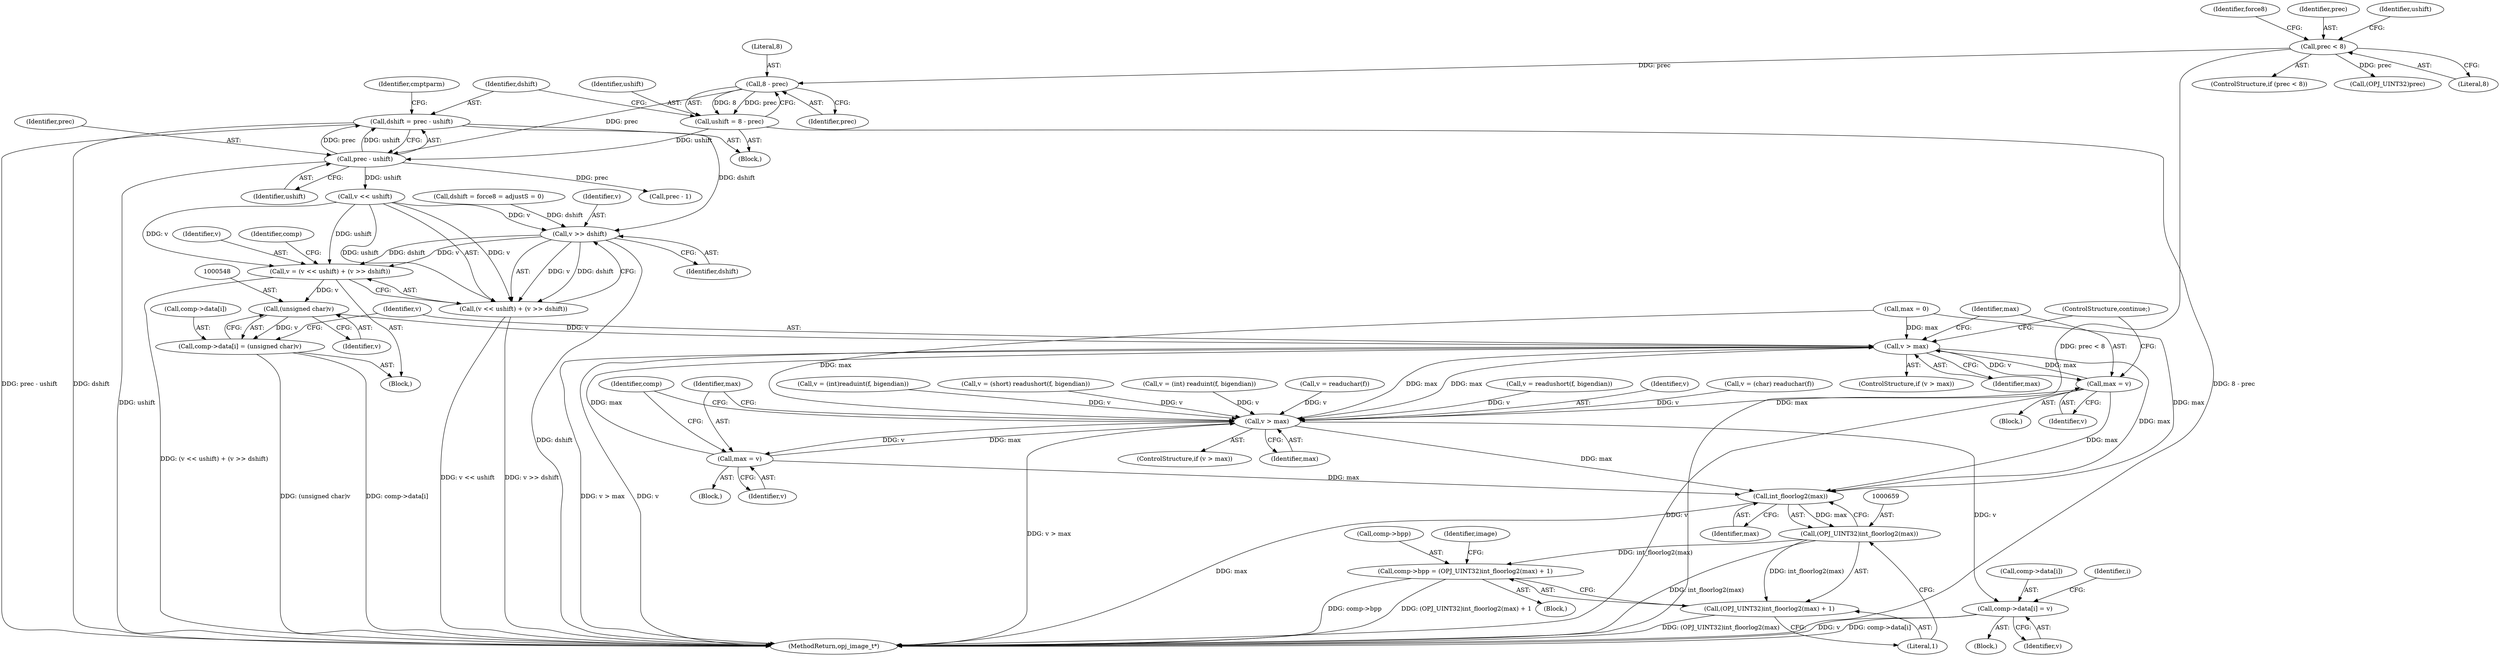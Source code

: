 digraph "0_openjpeg_e5285319229a5d77bf316bb0d3a6cbd3cb8666d9@integer" {
"1000384" [label="(Call,dshift = prec - ushift)"];
"1000386" [label="(Call,prec - ushift)"];
"1000381" [label="(Call,8 - prec)"];
"1000372" [label="(Call,prec < 8)"];
"1000379" [label="(Call,ushift = 8 - prec)"];
"1000538" [label="(Call,v >> dshift)"];
"1000532" [label="(Call,v = (v << ushift) + (v >> dshift))"];
"1000547" [label="(Call,(unsigned char)v)"];
"1000541" [label="(Call,comp->data[i] = (unsigned char)v)"];
"1000551" [label="(Call,v > max)"];
"1000555" [label="(Call,max = v)"];
"1000637" [label="(Call,v > max)"];
"1000641" [label="(Call,max = v)"];
"1000660" [label="(Call,int_floorlog2(max))"];
"1000658" [label="(Call,(OPJ_UINT32)int_floorlog2(max))"];
"1000653" [label="(Call,comp->bpp = (OPJ_UINT32)int_floorlog2(max) + 1)"];
"1000657" [label="(Call,(OPJ_UINT32)int_floorlog2(max) + 1)"];
"1000644" [label="(Call,comp->data[i] = v)"];
"1000534" [label="(Call,(v << ushift) + (v >> dshift))"];
"1000665" [label="(MethodReturn,opj_image_t*)"];
"1000556" [label="(Identifier,max)"];
"1000379" [label="(Call,ushift = 8 - prec)"];
"1000547" [label="(Call,(unsigned char)v)"];
"1000542" [label="(Call,comp->data[i])"];
"1000549" [label="(Identifier,v)"];
"1000371" [label="(ControlStructure,if (prec < 8))"];
"1000386" [label="(Call,prec - ushift)"];
"1000660" [label="(Call,int_floorlog2(max))"];
"1000541" [label="(Call,comp->data[i] = (unsigned char)v)"];
"1000639" [label="(Identifier,max)"];
"1000555" [label="(Call,max = v)"];
"1000429" [label="(Call,(OPJ_UINT32)prec)"];
"1000521" [label="(Block,)"];
"1000384" [label="(Call,dshift = prec - ushift)"];
"1000377" [label="(Identifier,force8)"];
"1000558" [label="(ControlStructure,continue;)"];
"1000533" [label="(Identifier,v)"];
"1000554" [label="(Block,)"];
"1000374" [label="(Literal,8)"];
"1000557" [label="(Identifier,v)"];
"1000629" [label="(Call,v = (int) readuint(f, bigendian))"];
"1000535" [label="(Call,v << ushift)"];
"1000398" [label="(Call,prec - 1)"];
"1000532" [label="(Call,v = (v << ushift) + (v >> dshift))"];
"1000373" [label="(Identifier,prec)"];
"1000372" [label="(Call,prec < 8)"];
"1000572" [label="(Call,v = readuchar(f))"];
"1000385" [label="(Identifier,dshift)"];
"1000391" [label="(Identifier,cmptparm)"];
"1000538" [label="(Call,v >> dshift)"];
"1000661" [label="(Identifier,max)"];
"1000151" [label="(Call,max = 0)"];
"1000647" [label="(Identifier,comp)"];
"1000642" [label="(Identifier,max)"];
"1000645" [label="(Call,comp->data[i])"];
"1000520" [label="(Identifier,i)"];
"1000637" [label="(Call,v > max)"];
"1000662" [label="(Literal,1)"];
"1000641" [label="(Call,max = v)"];
"1000544" [label="(Identifier,comp)"];
"1000550" [label="(ControlStructure,if (v > max))"];
"1000658" [label="(Call,(OPJ_UINT32)int_floorlog2(max))"];
"1000650" [label="(Identifier,v)"];
"1000534" [label="(Call,(v << ushift) + (v >> dshift))"];
"1000598" [label="(Call,v = readushort(f, bigendian))"];
"1000540" [label="(Identifier,dshift)"];
"1000638" [label="(Identifier,v)"];
"1000388" [label="(Identifier,ushift)"];
"1000387" [label="(Identifier,prec)"];
"1000375" [label="(Block,)"];
"1000636" [label="(ControlStructure,if (v > max))"];
"1000640" [label="(Block,)"];
"1000654" [label="(Call,comp->bpp)"];
"1000417" [label="(Identifier,ushift)"];
"1000382" [label="(Literal,8)"];
"1000418" [label="(Call,dshift = force8 = adjustS = 0)"];
"1000578" [label="(Call,v = (char) readuchar(f))"];
"1000383" [label="(Identifier,prec)"];
"1000552" [label="(Identifier,v)"];
"1000620" [label="(Call,v = (int)readuint(f, bigendian))"];
"1000644" [label="(Call,comp->data[i] = v)"];
"1000643" [label="(Identifier,v)"];
"1000108" [label="(Block,)"];
"1000381" [label="(Call,8 - prec)"];
"1000380" [label="(Identifier,ushift)"];
"1000525" [label="(Block,)"];
"1000653" [label="(Call,comp->bpp = (OPJ_UINT32)int_floorlog2(max) + 1)"];
"1000605" [label="(Call,v = (short) readushort(f, bigendian))"];
"1000539" [label="(Identifier,v)"];
"1000657" [label="(Call,(OPJ_UINT32)int_floorlog2(max) + 1)"];
"1000553" [label="(Identifier,max)"];
"1000664" [label="(Identifier,image)"];
"1000551" [label="(Call,v > max)"];
"1000384" -> "1000375"  [label="AST: "];
"1000384" -> "1000386"  [label="CFG: "];
"1000385" -> "1000384"  [label="AST: "];
"1000386" -> "1000384"  [label="AST: "];
"1000391" -> "1000384"  [label="CFG: "];
"1000384" -> "1000665"  [label="DDG: prec - ushift"];
"1000384" -> "1000665"  [label="DDG: dshift"];
"1000386" -> "1000384"  [label="DDG: prec"];
"1000386" -> "1000384"  [label="DDG: ushift"];
"1000384" -> "1000538"  [label="DDG: dshift"];
"1000386" -> "1000388"  [label="CFG: "];
"1000387" -> "1000386"  [label="AST: "];
"1000388" -> "1000386"  [label="AST: "];
"1000386" -> "1000665"  [label="DDG: ushift"];
"1000381" -> "1000386"  [label="DDG: prec"];
"1000379" -> "1000386"  [label="DDG: ushift"];
"1000386" -> "1000398"  [label="DDG: prec"];
"1000386" -> "1000535"  [label="DDG: ushift"];
"1000381" -> "1000379"  [label="AST: "];
"1000381" -> "1000383"  [label="CFG: "];
"1000382" -> "1000381"  [label="AST: "];
"1000383" -> "1000381"  [label="AST: "];
"1000379" -> "1000381"  [label="CFG: "];
"1000381" -> "1000379"  [label="DDG: 8"];
"1000381" -> "1000379"  [label="DDG: prec"];
"1000372" -> "1000381"  [label="DDG: prec"];
"1000372" -> "1000371"  [label="AST: "];
"1000372" -> "1000374"  [label="CFG: "];
"1000373" -> "1000372"  [label="AST: "];
"1000374" -> "1000372"  [label="AST: "];
"1000377" -> "1000372"  [label="CFG: "];
"1000417" -> "1000372"  [label="CFG: "];
"1000372" -> "1000665"  [label="DDG: prec < 8"];
"1000372" -> "1000429"  [label="DDG: prec"];
"1000379" -> "1000375"  [label="AST: "];
"1000380" -> "1000379"  [label="AST: "];
"1000385" -> "1000379"  [label="CFG: "];
"1000379" -> "1000665"  [label="DDG: 8 - prec"];
"1000538" -> "1000534"  [label="AST: "];
"1000538" -> "1000540"  [label="CFG: "];
"1000539" -> "1000538"  [label="AST: "];
"1000540" -> "1000538"  [label="AST: "];
"1000534" -> "1000538"  [label="CFG: "];
"1000538" -> "1000665"  [label="DDG: dshift"];
"1000538" -> "1000532"  [label="DDG: v"];
"1000538" -> "1000532"  [label="DDG: dshift"];
"1000538" -> "1000534"  [label="DDG: v"];
"1000538" -> "1000534"  [label="DDG: dshift"];
"1000535" -> "1000538"  [label="DDG: v"];
"1000418" -> "1000538"  [label="DDG: dshift"];
"1000532" -> "1000525"  [label="AST: "];
"1000532" -> "1000534"  [label="CFG: "];
"1000533" -> "1000532"  [label="AST: "];
"1000534" -> "1000532"  [label="AST: "];
"1000544" -> "1000532"  [label="CFG: "];
"1000532" -> "1000665"  [label="DDG: (v << ushift) + (v >> dshift)"];
"1000535" -> "1000532"  [label="DDG: v"];
"1000535" -> "1000532"  [label="DDG: ushift"];
"1000532" -> "1000547"  [label="DDG: v"];
"1000547" -> "1000541"  [label="AST: "];
"1000547" -> "1000549"  [label="CFG: "];
"1000548" -> "1000547"  [label="AST: "];
"1000549" -> "1000547"  [label="AST: "];
"1000541" -> "1000547"  [label="CFG: "];
"1000547" -> "1000541"  [label="DDG: v"];
"1000547" -> "1000551"  [label="DDG: v"];
"1000541" -> "1000525"  [label="AST: "];
"1000542" -> "1000541"  [label="AST: "];
"1000552" -> "1000541"  [label="CFG: "];
"1000541" -> "1000665"  [label="DDG: comp->data[i]"];
"1000541" -> "1000665"  [label="DDG: (unsigned char)v"];
"1000551" -> "1000550"  [label="AST: "];
"1000551" -> "1000553"  [label="CFG: "];
"1000552" -> "1000551"  [label="AST: "];
"1000553" -> "1000551"  [label="AST: "];
"1000556" -> "1000551"  [label="CFG: "];
"1000558" -> "1000551"  [label="CFG: "];
"1000551" -> "1000665"  [label="DDG: v > max"];
"1000551" -> "1000665"  [label="DDG: v"];
"1000637" -> "1000551"  [label="DDG: max"];
"1000151" -> "1000551"  [label="DDG: max"];
"1000555" -> "1000551"  [label="DDG: max"];
"1000641" -> "1000551"  [label="DDG: max"];
"1000551" -> "1000555"  [label="DDG: v"];
"1000551" -> "1000637"  [label="DDG: max"];
"1000551" -> "1000660"  [label="DDG: max"];
"1000555" -> "1000554"  [label="AST: "];
"1000555" -> "1000557"  [label="CFG: "];
"1000556" -> "1000555"  [label="AST: "];
"1000557" -> "1000555"  [label="AST: "];
"1000558" -> "1000555"  [label="CFG: "];
"1000555" -> "1000665"  [label="DDG: v"];
"1000555" -> "1000637"  [label="DDG: max"];
"1000555" -> "1000660"  [label="DDG: max"];
"1000637" -> "1000636"  [label="AST: "];
"1000637" -> "1000639"  [label="CFG: "];
"1000638" -> "1000637"  [label="AST: "];
"1000639" -> "1000637"  [label="AST: "];
"1000642" -> "1000637"  [label="CFG: "];
"1000647" -> "1000637"  [label="CFG: "];
"1000637" -> "1000665"  [label="DDG: v > max"];
"1000578" -> "1000637"  [label="DDG: v"];
"1000629" -> "1000637"  [label="DDG: v"];
"1000598" -> "1000637"  [label="DDG: v"];
"1000620" -> "1000637"  [label="DDG: v"];
"1000605" -> "1000637"  [label="DDG: v"];
"1000572" -> "1000637"  [label="DDG: v"];
"1000151" -> "1000637"  [label="DDG: max"];
"1000641" -> "1000637"  [label="DDG: max"];
"1000637" -> "1000641"  [label="DDG: v"];
"1000637" -> "1000644"  [label="DDG: v"];
"1000637" -> "1000660"  [label="DDG: max"];
"1000641" -> "1000640"  [label="AST: "];
"1000641" -> "1000643"  [label="CFG: "];
"1000642" -> "1000641"  [label="AST: "];
"1000643" -> "1000641"  [label="AST: "];
"1000647" -> "1000641"  [label="CFG: "];
"1000641" -> "1000660"  [label="DDG: max"];
"1000660" -> "1000658"  [label="AST: "];
"1000660" -> "1000661"  [label="CFG: "];
"1000661" -> "1000660"  [label="AST: "];
"1000658" -> "1000660"  [label="CFG: "];
"1000660" -> "1000665"  [label="DDG: max"];
"1000660" -> "1000658"  [label="DDG: max"];
"1000151" -> "1000660"  [label="DDG: max"];
"1000658" -> "1000657"  [label="AST: "];
"1000659" -> "1000658"  [label="AST: "];
"1000662" -> "1000658"  [label="CFG: "];
"1000658" -> "1000665"  [label="DDG: int_floorlog2(max)"];
"1000658" -> "1000653"  [label="DDG: int_floorlog2(max)"];
"1000658" -> "1000657"  [label="DDG: int_floorlog2(max)"];
"1000653" -> "1000108"  [label="AST: "];
"1000653" -> "1000657"  [label="CFG: "];
"1000654" -> "1000653"  [label="AST: "];
"1000657" -> "1000653"  [label="AST: "];
"1000664" -> "1000653"  [label="CFG: "];
"1000653" -> "1000665"  [label="DDG: (OPJ_UINT32)int_floorlog2(max) + 1"];
"1000653" -> "1000665"  [label="DDG: comp->bpp"];
"1000657" -> "1000662"  [label="CFG: "];
"1000662" -> "1000657"  [label="AST: "];
"1000657" -> "1000665"  [label="DDG: (OPJ_UINT32)int_floorlog2(max)"];
"1000644" -> "1000521"  [label="AST: "];
"1000644" -> "1000650"  [label="CFG: "];
"1000645" -> "1000644"  [label="AST: "];
"1000650" -> "1000644"  [label="AST: "];
"1000520" -> "1000644"  [label="CFG: "];
"1000644" -> "1000665"  [label="DDG: v"];
"1000644" -> "1000665"  [label="DDG: comp->data[i]"];
"1000535" -> "1000534"  [label="AST: "];
"1000534" -> "1000665"  [label="DDG: v << ushift"];
"1000534" -> "1000665"  [label="DDG: v >> dshift"];
"1000535" -> "1000534"  [label="DDG: v"];
"1000535" -> "1000534"  [label="DDG: ushift"];
}

